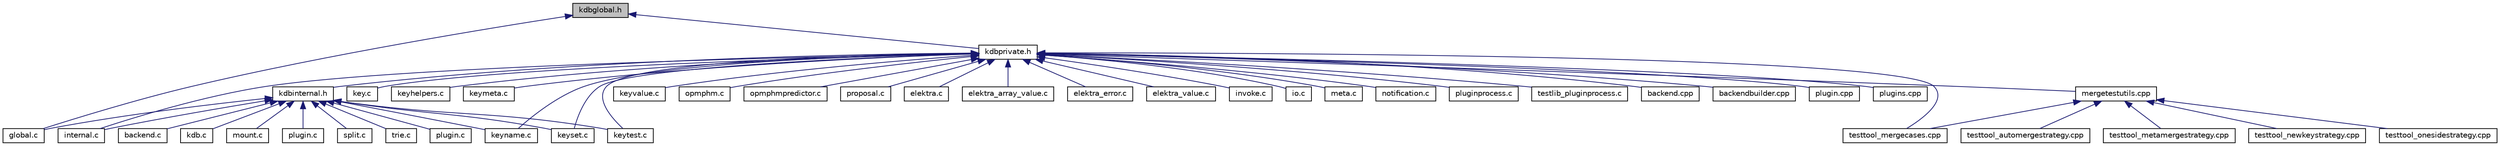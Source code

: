 digraph "kdbglobal.h"
{
  edge [fontname="Helvetica",fontsize="10",labelfontname="Helvetica",labelfontsize="10"];
  node [fontname="Helvetica",fontsize="10",shape=record];
  Node6 [label="kdbglobal.h",height=0.2,width=0.4,color="black", fillcolor="grey75", style="filled", fontcolor="black"];
  Node6 -> Node7 [dir="back",color="midnightblue",fontsize="10",style="solid",fontname="Helvetica"];
  Node7 [label="global.c",height=0.2,width=0.4,color="black", fillcolor="white", style="filled",URL="$global_8c.html",tooltip="Helpers for global plugins. "];
  Node6 -> Node8 [dir="back",color="midnightblue",fontsize="10",style="solid",fontname="Helvetica"];
  Node8 [label="kdbprivate.h",height=0.2,width=0.4,color="black", fillcolor="white", style="filled",URL="$kdbprivate_8h.html",tooltip="Private declarations. "];
  Node8 -> Node9 [dir="back",color="midnightblue",fontsize="10",style="solid",fontname="Helvetica"];
  Node9 [label="internal.c",height=0.2,width=0.4,color="black", fillcolor="white", style="filled",URL="$internal_8c.html",tooltip="Internal methods for Elektra. "];
  Node8 -> Node10 [dir="back",color="midnightblue",fontsize="10",style="solid",fontname="Helvetica"];
  Node10 [label="key.c",height=0.2,width=0.4,color="black", fillcolor="white", style="filled",URL="$key_8c.html",tooltip="Methods for Key manipulation. "];
  Node8 -> Node11 [dir="back",color="midnightblue",fontsize="10",style="solid",fontname="Helvetica"];
  Node11 [label="keyhelpers.c",height=0.2,width=0.4,color="black", fillcolor="white", style="filled",URL="$keyhelpers_8c.html",tooltip="Helpers for key manipulation. "];
  Node8 -> Node12 [dir="back",color="midnightblue",fontsize="10",style="solid",fontname="Helvetica"];
  Node12 [label="keymeta.c",height=0.2,width=0.4,color="black", fillcolor="white", style="filled",URL="$keymeta_8c.html",tooltip="Methods to do various operations on Key metadata. "];
  Node8 -> Node13 [dir="back",color="midnightblue",fontsize="10",style="solid",fontname="Helvetica"];
  Node13 [label="keyname.c",height=0.2,width=0.4,color="black", fillcolor="white", style="filled",URL="$elektra_2keyname_8c.html",tooltip="Methods for Key name manipulation. "];
  Node8 -> Node14 [dir="back",color="midnightblue",fontsize="10",style="solid",fontname="Helvetica"];
  Node14 [label="keyset.c",height=0.2,width=0.4,color="black", fillcolor="white", style="filled",URL="$keyset_8c.html",tooltip="Methods for key sets. "];
  Node8 -> Node15 [dir="back",color="midnightblue",fontsize="10",style="solid",fontname="Helvetica"];
  Node15 [label="keytest.c",height=0.2,width=0.4,color="black", fillcolor="white", style="filled",URL="$keytest_8c.html",tooltip="Methods for making tests. "];
  Node8 -> Node16 [dir="back",color="midnightblue",fontsize="10",style="solid",fontname="Helvetica"];
  Node16 [label="keyvalue.c",height=0.2,width=0.4,color="black", fillcolor="white", style="filled",URL="$keyvalue_8c.html",tooltip="Methods for Key value manipulation. "];
  Node8 -> Node17 [dir="back",color="midnightblue",fontsize="10",style="solid",fontname="Helvetica"];
  Node17 [label="opmphm.c",height=0.2,width=0.4,color="black", fillcolor="white", style="filled",URL="$opmphm_8c.html",tooltip="The Order Preserving Minimal Perfect Hash Map. "];
  Node8 -> Node18 [dir="back",color="midnightblue",fontsize="10",style="solid",fontname="Helvetica"];
  Node18 [label="opmphmpredictor.c",height=0.2,width=0.4,color="black", fillcolor="white", style="filled",URL="$opmphmpredictor_8c.html",tooltip="The Order Preserving Minimal Perfect Hash Map Predictor. "];
  Node8 -> Node19 [dir="back",color="midnightblue",fontsize="10",style="solid",fontname="Helvetica"];
  Node19 [label="proposal.c",height=0.2,width=0.4,color="black", fillcolor="white", style="filled",URL="$proposal_8c.html",tooltip="Implementation of proposed API enhancements. "];
  Node8 -> Node20 [dir="back",color="midnightblue",fontsize="10",style="solid",fontname="Helvetica"];
  Node20 [label="elektra.c",height=0.2,width=0.4,color="black", fillcolor="white", style="filled",URL="$elektra_8c.html",tooltip="Elektra High Level API. "];
  Node8 -> Node21 [dir="back",color="midnightblue",fontsize="10",style="solid",fontname="Helvetica"];
  Node21 [label="elektra_array_value.c",height=0.2,width=0.4,color="black", fillcolor="white", style="filled",URL="$elektra__array__value_8c.html",tooltip="Elektra High Level API. "];
  Node8 -> Node22 [dir="back",color="midnightblue",fontsize="10",style="solid",fontname="Helvetica"];
  Node22 [label="elektra_error.c",height=0.2,width=0.4,color="black", fillcolor="white", style="filled",URL="$elektra__error_8c.html",tooltip="Elektra error codes. "];
  Node8 -> Node23 [dir="back",color="midnightblue",fontsize="10",style="solid",fontname="Helvetica"];
  Node23 [label="elektra_value.c",height=0.2,width=0.4,color="black", fillcolor="white", style="filled",URL="$elektra__value_8c.html",tooltip="Elektra High Level API. "];
  Node8 -> Node24 [dir="back",color="midnightblue",fontsize="10",style="solid",fontname="Helvetica"];
  Node24 [label="invoke.c",height=0.2,width=0.4,color="black", fillcolor="white", style="filled",URL="$invoke_8c.html",tooltip="Library for invoking exported plugin functions. "];
  Node8 -> Node25 [dir="back",color="midnightblue",fontsize="10",style="solid",fontname="Helvetica"];
  Node25 [label="io.c",height=0.2,width=0.4,color="black", fillcolor="white", style="filled",URL="$io_8c.html",tooltip="Implementation of I/O functions as defined in kdbio.h. "];
  Node8 -> Node26 [dir="back",color="midnightblue",fontsize="10",style="solid",fontname="Helvetica"];
  Node26 [label="meta.c",height=0.2,width=0.4,color="black", fillcolor="white", style="filled",URL="$meta_8c.html",tooltip="Methods for metadata manipulation. "];
  Node8 -> Node27 [dir="back",color="midnightblue",fontsize="10",style="solid",fontname="Helvetica"];
  Node27 [label="notification.c",height=0.2,width=0.4,color="black", fillcolor="white", style="filled",URL="$notification_8c.html",tooltip="Implementation of notification functions as defined in kdbnotification.h. "];
  Node8 -> Node28 [dir="back",color="midnightblue",fontsize="10",style="solid",fontname="Helvetica"];
  Node28 [label="pluginprocess.c",height=0.2,width=0.4,color="black", fillcolor="white", style="filled",URL="$pluginprocess_8c.html",tooltip="Source for the pluginprocess library. "];
  Node8 -> Node29 [dir="back",color="midnightblue",fontsize="10",style="solid",fontname="Helvetica"];
  Node29 [label="testlib_pluginprocess.c",height=0.2,width=0.4,color="black", fillcolor="white", style="filled",URL="$testlib__pluginprocess_8c.html",tooltip="Tests for pluginprocess library. "];
  Node8 -> Node30 [dir="back",color="midnightblue",fontsize="10",style="solid",fontname="Helvetica"];
  Node30 [label="backend.cpp",height=0.2,width=0.4,color="black", fillcolor="white", style="filled",URL="$src_2backend_8cpp.html",tooltip="Implementation of backend. "];
  Node8 -> Node31 [dir="back",color="midnightblue",fontsize="10",style="solid",fontname="Helvetica"];
  Node31 [label="backendbuilder.cpp",height=0.2,width=0.4,color="black", fillcolor="white", style="filled",URL="$backendbuilder_8cpp.html",tooltip="Implementation of backend builder. "];
  Node8 -> Node32 [dir="back",color="midnightblue",fontsize="10",style="solid",fontname="Helvetica"];
  Node32 [label="plugin.cpp",height=0.2,width=0.4,color="black", fillcolor="white", style="filled",URL="$plugin_8cpp.html",tooltip="Implementation of plugin. "];
  Node8 -> Node33 [dir="back",color="midnightblue",fontsize="10",style="solid",fontname="Helvetica"];
  Node33 [label="plugins.cpp",height=0.2,width=0.4,color="black", fillcolor="white", style="filled",URL="$plugins_8cpp.html",tooltip="Implementation of set/get/error plugins. "];
  Node8 -> Node34 [dir="back",color="midnightblue",fontsize="10",style="solid",fontname="Helvetica"];
  Node34 [label="mergetestutils.cpp",height=0.2,width=0.4,color="black", fillcolor="white", style="filled",URL="$mergetestutils_8cpp.html",tooltip="Implements a helper class for merge related tests. "];
  Node34 -> Node35 [dir="back",color="midnightblue",fontsize="10",style="solid",fontname="Helvetica"];
  Node35 [label="testtool_automergestrategy.cpp",height=0.2,width=0.4,color="black", fillcolor="white", style="filled",URL="$testtool__automergestrategy_8cpp.html",tooltip="Tests for the AutoMergeStrategy. "];
  Node34 -> Node36 [dir="back",color="midnightblue",fontsize="10",style="solid",fontname="Helvetica"];
  Node36 [label="testtool_mergecases.cpp",height=0.2,width=0.4,color="black", fillcolor="white", style="filled",URL="$testtool__mergecases_8cpp.html",tooltip="Tests for the ThreeWayMerge. "];
  Node34 -> Node37 [dir="back",color="midnightblue",fontsize="10",style="solid",fontname="Helvetica"];
  Node37 [label="testtool_metamergestrategy.cpp",height=0.2,width=0.4,color="black", fillcolor="white", style="filled",URL="$testtool__metamergestrategy_8cpp.html",tooltip="Tests for the MetaMergeStrategy. "];
  Node34 -> Node38 [dir="back",color="midnightblue",fontsize="10",style="solid",fontname="Helvetica"];
  Node38 [label="testtool_newkeystrategy.cpp",height=0.2,width=0.4,color="black", fillcolor="white", style="filled",URL="$testtool__newkeystrategy_8cpp.html",tooltip="Tests for the NewKeyStrategy. "];
  Node34 -> Node39 [dir="back",color="midnightblue",fontsize="10",style="solid",fontname="Helvetica"];
  Node39 [label="testtool_onesidestrategy.cpp",height=0.2,width=0.4,color="black", fillcolor="white", style="filled",URL="$testtool__onesidestrategy_8cpp.html",tooltip="Tests for the OneSideStrategy. "];
  Node8 -> Node36 [dir="back",color="midnightblue",fontsize="10",style="solid",fontname="Helvetica"];
  Node8 -> Node40 [dir="back",color="midnightblue",fontsize="10",style="solid",fontname="Helvetica"];
  Node40 [label="kdbinternal.h",height=0.2,width=0.4,color="black", fillcolor="white", style="filled",URL="$kdbinternal_8h.html",tooltip="Includes most internal header files. "];
  Node40 -> Node41 [dir="back",color="midnightblue",fontsize="10",style="solid",fontname="Helvetica"];
  Node41 [label="backend.c",height=0.2,width=0.4,color="black", fillcolor="white", style="filled",URL="$backend_8c.html",tooltip="Everything related to a backend. "];
  Node40 -> Node7 [dir="back",color="midnightblue",fontsize="10",style="solid",fontname="Helvetica"];
  Node40 -> Node9 [dir="back",color="midnightblue",fontsize="10",style="solid",fontname="Helvetica"];
  Node40 -> Node42 [dir="back",color="midnightblue",fontsize="10",style="solid",fontname="Helvetica"];
  Node42 [label="kdb.c",height=0.2,width=0.4,color="black", fillcolor="white", style="filled",URL="$kdb_8c.html",tooltip="Low level functions for access the Key Database. "];
  Node40 -> Node13 [dir="back",color="midnightblue",fontsize="10",style="solid",fontname="Helvetica"];
  Node40 -> Node14 [dir="back",color="midnightblue",fontsize="10",style="solid",fontname="Helvetica"];
  Node40 -> Node15 [dir="back",color="midnightblue",fontsize="10",style="solid",fontname="Helvetica"];
  Node40 -> Node43 [dir="back",color="midnightblue",fontsize="10",style="solid",fontname="Helvetica"];
  Node43 [label="mount.c",height=0.2,width=0.4,color="black", fillcolor="white", style="filled",URL="$mount_8c.html",tooltip="Internals of mount functionality. "];
  Node40 -> Node44 [dir="back",color="midnightblue",fontsize="10",style="solid",fontname="Helvetica"];
  Node44 [label="plugin.c",height=0.2,width=0.4,color="black", fillcolor="white", style="filled",URL="$elektra_2plugin_8c.html",tooltip="Interna of plugin functionality. "];
  Node40 -> Node45 [dir="back",color="midnightblue",fontsize="10",style="solid",fontname="Helvetica"];
  Node45 [label="split.c",height=0.2,width=0.4,color="black", fillcolor="white", style="filled",URL="$split_8c.html",tooltip="Interna of splitting functionality. "];
  Node40 -> Node46 [dir="back",color="midnightblue",fontsize="10",style="solid",fontname="Helvetica"];
  Node46 [label="trie.c",height=0.2,width=0.4,color="black", fillcolor="white", style="filled",URL="$trie_8c.html",tooltip="Interna of trie functionality. "];
  Node40 -> Node47 [dir="back",color="midnightblue",fontsize="10",style="solid",fontname="Helvetica"];
  Node47 [label="plugin.c",height=0.2,width=0.4,color="black", fillcolor="white", style="filled",URL="$plugin_2plugin_8c.html",tooltip="Access plugin handle. "];
}
